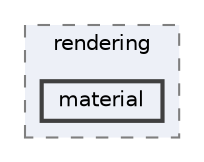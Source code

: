 digraph "engine/src/rendering/material"
{
 // LATEX_PDF_SIZE
  bgcolor="transparent";
  edge [fontname=Helvetica,fontsize=10,labelfontname=Helvetica,labelfontsize=10];
  node [fontname=Helvetica,fontsize=10,shape=box,height=0.2,width=0.4];
  compound=true
  subgraph clusterdir_c82fe33ead33fcc3829b24ace9891300 {
    graph [ bgcolor="#edf0f7", pencolor="grey50", label="rendering", fontname=Helvetica,fontsize=10 style="filled,dashed", URL="dir_c82fe33ead33fcc3829b24ace9891300.html",tooltip=""]
  dir_a06090fc11c93ee533847a5ed3378050 [label="material", fillcolor="#edf0f7", color="grey25", style="filled,bold", URL="dir_a06090fc11c93ee533847a5ed3378050.html",tooltip=""];
  }
}
